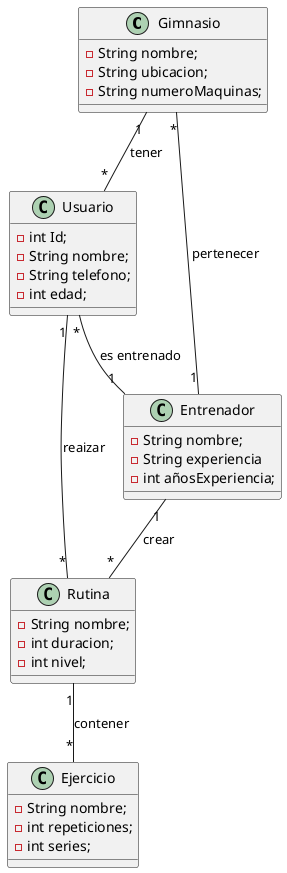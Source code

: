 @startuml
class Gimnasio{
- String nombre;
- String ubicacion;
- String numeroMaquinas;
}

class Usuario{
- int Id;
- String nombre;
- String telefono;
- int edad;
}

class Entrenador{
- String nombre;
- String experiencia
- int añosExperiencia;
}

class Rutina{
- String nombre;
- int duracion;
- int nivel;
}

class Ejercicio{
- String nombre;
- int repeticiones;
- int series;
}

'Relaciones

Gimnasio "1" -- "*" Usuario : "tener"
Entrenador "1" -- "*" Rutina : "crear"
Rutina "1" -- "*" Ejercicio : "contener"
Usuario "1" -- "*" Rutina : "reaizar"
Usuario "*" -- "1" Entrenador : "es entrenado"
Entrenador "1" -- "*" Gimnasio : "pertenecer"

@enduml
